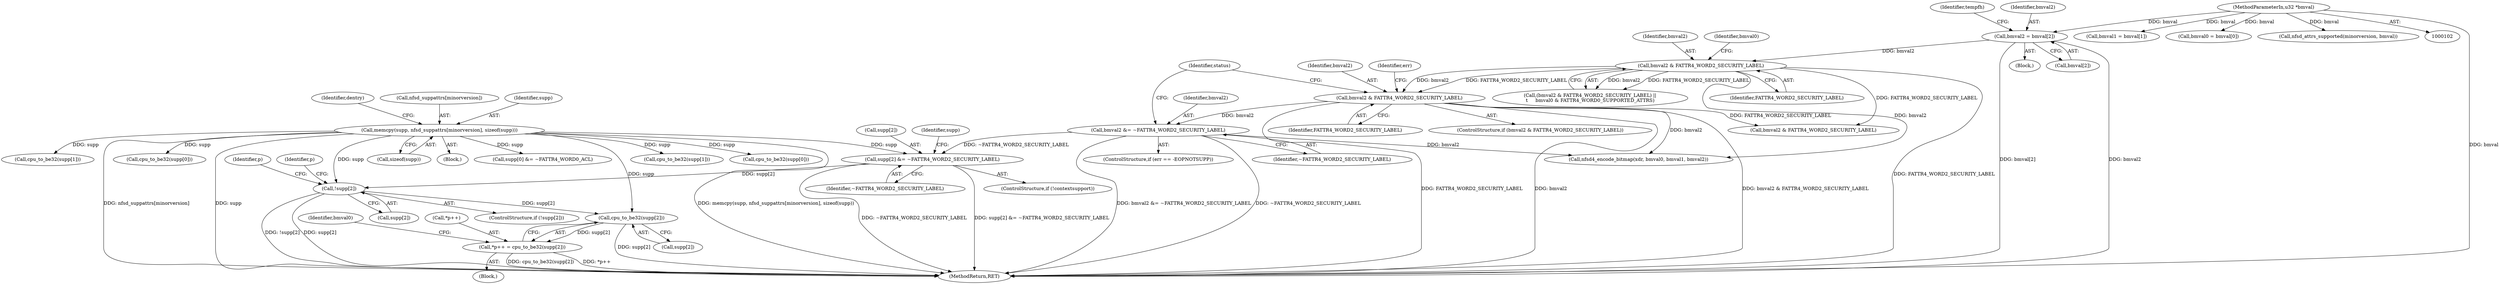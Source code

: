 digraph "0_linux_c70422f760c120480fee4de6c38804c72aa26bc1_12@array" {
"1000448" [label="(Call,!supp[2])"];
"1000442" [label="(Call,supp[2] &= ~FATTR4_WORD2_SECURITY_LABEL)"];
"1000421" [label="(Call,memcpy(supp, nfsd_suppattrs[minorversion], sizeof(supp)))"];
"1000380" [label="(Call,bmval2 &= ~FATTR4_WORD2_SECURITY_LABEL)"];
"1000371" [label="(Call,bmval2 & FATTR4_WORD2_SECURITY_LABEL)"];
"1000338" [label="(Call,bmval2 & FATTR4_WORD2_SECURITY_LABEL)"];
"1000124" [label="(Call,bmval2 = bmval[2])"];
"1000107" [label="(MethodParameterIn,u32 *bmval)"];
"1000521" [label="(Call,cpu_to_be32(supp[2]))"];
"1000517" [label="(Call,*p++ = cpu_to_be32(supp[2]))"];
"1000388" [label="(Identifier,status)"];
"1000443" [label="(Call,supp[2])"];
"1000487" [label="(Identifier,p)"];
"1000118" [label="(Call,bmval1 = bmval[1])"];
"1000389" [label="(Call,nfsd4_encode_bitmap(xdr, bmval0, bmval1, bmval2))"];
"1000426" [label="(Call,sizeof(supp))"];
"1000454" [label="(Identifier,p)"];
"1000339" [label="(Identifier,bmval2)"];
"1000447" [label="(ControlStructure,if (!supp[2]))"];
"1000381" [label="(Identifier,bmval2)"];
"1000432" [label="(Identifier,dentry)"];
"1000423" [label="(Call,nfsd_suppattrs[minorversion])"];
"1000422" [label="(Identifier,supp)"];
"1000419" [label="(Block,)"];
"1000518" [label="(Call,*p++)"];
"1000132" [label="(Identifier,tempfh)"];
"1000125" [label="(Identifier,bmval2)"];
"1000527" [label="(Identifier,bmval0)"];
"1000434" [label="(Call,supp[0] &= ~FATTR4_WORD0_ACL)"];
"1000480" [label="(Call,cpu_to_be32(supp[1]))"];
"1000448" [label="(Call,!supp[2])"];
"1000522" [label="(Call,supp[2])"];
"1000450" [label="(Identifier,supp)"];
"1000371" [label="(Call,bmval2 & FATTR4_WORD2_SECURITY_LABEL)"];
"1000380" [label="(Call,bmval2 &= ~FATTR4_WORD2_SECURITY_LABEL)"];
"1001864" [label="(Call,bmval2 & FATTR4_WORD2_SECURITY_LABEL)"];
"1000126" [label="(Call,bmval[2])"];
"1000446" [label="(Identifier,~FATTR4_WORD2_SECURITY_LABEL)"];
"1000521" [label="(Call,cpu_to_be32(supp[2]))"];
"1000442" [label="(Call,supp[2] &= ~FATTR4_WORD2_SECURITY_LABEL)"];
"1000110" [label="(Block,)"];
"1000517" [label="(Call,*p++ = cpu_to_be32(supp[2]))"];
"1000382" [label="(Identifier,~FATTR4_WORD2_SECURITY_LABEL)"];
"1000370" [label="(ControlStructure,if (bmval2 & FATTR4_WORD2_SECURITY_LABEL))"];
"1000124" [label="(Call,bmval2 = bmval[2])"];
"1000373" [label="(Identifier,FATTR4_WORD2_SECURITY_LABEL)"];
"1000340" [label="(Identifier,FATTR4_WORD2_SECURITY_LABEL)"];
"1000485" [label="(Block,)"];
"1000107" [label="(MethodParameterIn,u32 *bmval)"];
"1000421" [label="(Call,memcpy(supp, nfsd_suppattrs[minorversion], sizeof(supp)))"];
"1001934" [label="(MethodReturn,RET)"];
"1000472" [label="(Call,cpu_to_be32(supp[0]))"];
"1000372" [label="(Identifier,bmval2)"];
"1000375" [label="(ControlStructure,if (err == -EOPNOTSUPP))"];
"1000449" [label="(Call,supp[2])"];
"1000513" [label="(Call,cpu_to_be32(supp[1]))"];
"1000342" [label="(Identifier,bmval0)"];
"1000377" [label="(Identifier,err)"];
"1000338" [label="(Call,bmval2 & FATTR4_WORD2_SECURITY_LABEL)"];
"1000112" [label="(Call,bmval0 = bmval[0])"];
"1000195" [label="(Call,nfsd_attrs_supported(minorversion, bmval))"];
"1000337" [label="(Call,(bmval2 & FATTR4_WORD2_SECURITY_LABEL) ||\n\t     bmval0 & FATTR4_WORD0_SUPPORTED_ATTRS)"];
"1000505" [label="(Call,cpu_to_be32(supp[0]))"];
"1000439" [label="(ControlStructure,if (!contextsupport))"];
"1000448" -> "1000447"  [label="AST: "];
"1000448" -> "1000449"  [label="CFG: "];
"1000449" -> "1000448"  [label="AST: "];
"1000454" -> "1000448"  [label="CFG: "];
"1000487" -> "1000448"  [label="CFG: "];
"1000448" -> "1001934"  [label="DDG: supp[2]"];
"1000448" -> "1001934"  [label="DDG: !supp[2]"];
"1000442" -> "1000448"  [label="DDG: supp[2]"];
"1000421" -> "1000448"  [label="DDG: supp"];
"1000448" -> "1000521"  [label="DDG: supp[2]"];
"1000442" -> "1000439"  [label="AST: "];
"1000442" -> "1000446"  [label="CFG: "];
"1000443" -> "1000442"  [label="AST: "];
"1000446" -> "1000442"  [label="AST: "];
"1000450" -> "1000442"  [label="CFG: "];
"1000442" -> "1001934"  [label="DDG: supp[2] &= ~FATTR4_WORD2_SECURITY_LABEL"];
"1000442" -> "1001934"  [label="DDG: ~FATTR4_WORD2_SECURITY_LABEL"];
"1000421" -> "1000442"  [label="DDG: supp"];
"1000380" -> "1000442"  [label="DDG: ~FATTR4_WORD2_SECURITY_LABEL"];
"1000421" -> "1000419"  [label="AST: "];
"1000421" -> "1000426"  [label="CFG: "];
"1000422" -> "1000421"  [label="AST: "];
"1000423" -> "1000421"  [label="AST: "];
"1000426" -> "1000421"  [label="AST: "];
"1000432" -> "1000421"  [label="CFG: "];
"1000421" -> "1001934"  [label="DDG: nfsd_suppattrs[minorversion]"];
"1000421" -> "1001934"  [label="DDG: supp"];
"1000421" -> "1001934"  [label="DDG: memcpy(supp, nfsd_suppattrs[minorversion], sizeof(supp))"];
"1000421" -> "1000434"  [label="DDG: supp"];
"1000421" -> "1000472"  [label="DDG: supp"];
"1000421" -> "1000480"  [label="DDG: supp"];
"1000421" -> "1000505"  [label="DDG: supp"];
"1000421" -> "1000513"  [label="DDG: supp"];
"1000421" -> "1000521"  [label="DDG: supp"];
"1000380" -> "1000375"  [label="AST: "];
"1000380" -> "1000382"  [label="CFG: "];
"1000381" -> "1000380"  [label="AST: "];
"1000382" -> "1000380"  [label="AST: "];
"1000388" -> "1000380"  [label="CFG: "];
"1000380" -> "1001934"  [label="DDG: bmval2 &= ~FATTR4_WORD2_SECURITY_LABEL"];
"1000380" -> "1001934"  [label="DDG: ~FATTR4_WORD2_SECURITY_LABEL"];
"1000371" -> "1000380"  [label="DDG: bmval2"];
"1000380" -> "1000389"  [label="DDG: bmval2"];
"1000371" -> "1000370"  [label="AST: "];
"1000371" -> "1000373"  [label="CFG: "];
"1000372" -> "1000371"  [label="AST: "];
"1000373" -> "1000371"  [label="AST: "];
"1000377" -> "1000371"  [label="CFG: "];
"1000388" -> "1000371"  [label="CFG: "];
"1000371" -> "1001934"  [label="DDG: FATTR4_WORD2_SECURITY_LABEL"];
"1000371" -> "1001934"  [label="DDG: bmval2"];
"1000371" -> "1001934"  [label="DDG: bmval2 & FATTR4_WORD2_SECURITY_LABEL"];
"1000338" -> "1000371"  [label="DDG: bmval2"];
"1000338" -> "1000371"  [label="DDG: FATTR4_WORD2_SECURITY_LABEL"];
"1000371" -> "1000389"  [label="DDG: bmval2"];
"1000371" -> "1001864"  [label="DDG: FATTR4_WORD2_SECURITY_LABEL"];
"1000338" -> "1000337"  [label="AST: "];
"1000338" -> "1000340"  [label="CFG: "];
"1000339" -> "1000338"  [label="AST: "];
"1000340" -> "1000338"  [label="AST: "];
"1000342" -> "1000338"  [label="CFG: "];
"1000337" -> "1000338"  [label="CFG: "];
"1000338" -> "1001934"  [label="DDG: FATTR4_WORD2_SECURITY_LABEL"];
"1000338" -> "1000337"  [label="DDG: bmval2"];
"1000338" -> "1000337"  [label="DDG: FATTR4_WORD2_SECURITY_LABEL"];
"1000124" -> "1000338"  [label="DDG: bmval2"];
"1000338" -> "1000389"  [label="DDG: bmval2"];
"1000338" -> "1001864"  [label="DDG: FATTR4_WORD2_SECURITY_LABEL"];
"1000124" -> "1000110"  [label="AST: "];
"1000124" -> "1000126"  [label="CFG: "];
"1000125" -> "1000124"  [label="AST: "];
"1000126" -> "1000124"  [label="AST: "];
"1000132" -> "1000124"  [label="CFG: "];
"1000124" -> "1001934"  [label="DDG: bmval[2]"];
"1000124" -> "1001934"  [label="DDG: bmval2"];
"1000107" -> "1000124"  [label="DDG: bmval"];
"1000107" -> "1000102"  [label="AST: "];
"1000107" -> "1001934"  [label="DDG: bmval"];
"1000107" -> "1000112"  [label="DDG: bmval"];
"1000107" -> "1000118"  [label="DDG: bmval"];
"1000107" -> "1000195"  [label="DDG: bmval"];
"1000521" -> "1000517"  [label="AST: "];
"1000521" -> "1000522"  [label="CFG: "];
"1000522" -> "1000521"  [label="AST: "];
"1000517" -> "1000521"  [label="CFG: "];
"1000521" -> "1001934"  [label="DDG: supp[2]"];
"1000521" -> "1000517"  [label="DDG: supp[2]"];
"1000517" -> "1000485"  [label="AST: "];
"1000518" -> "1000517"  [label="AST: "];
"1000527" -> "1000517"  [label="CFG: "];
"1000517" -> "1001934"  [label="DDG: *p++"];
"1000517" -> "1001934"  [label="DDG: cpu_to_be32(supp[2])"];
}

